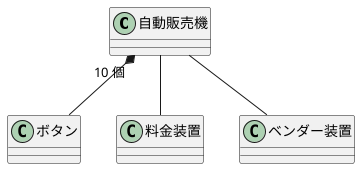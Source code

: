 @startuml

class 自動販売機 {
}

class ボタン {
}

class 料金装置 {
}

class ベンダー装置 {
}


自動販売機 "10 個" *-- ボタン
自動販売機 -- 料金装置
自動販売機 -- ベンダー装置


@enduml

